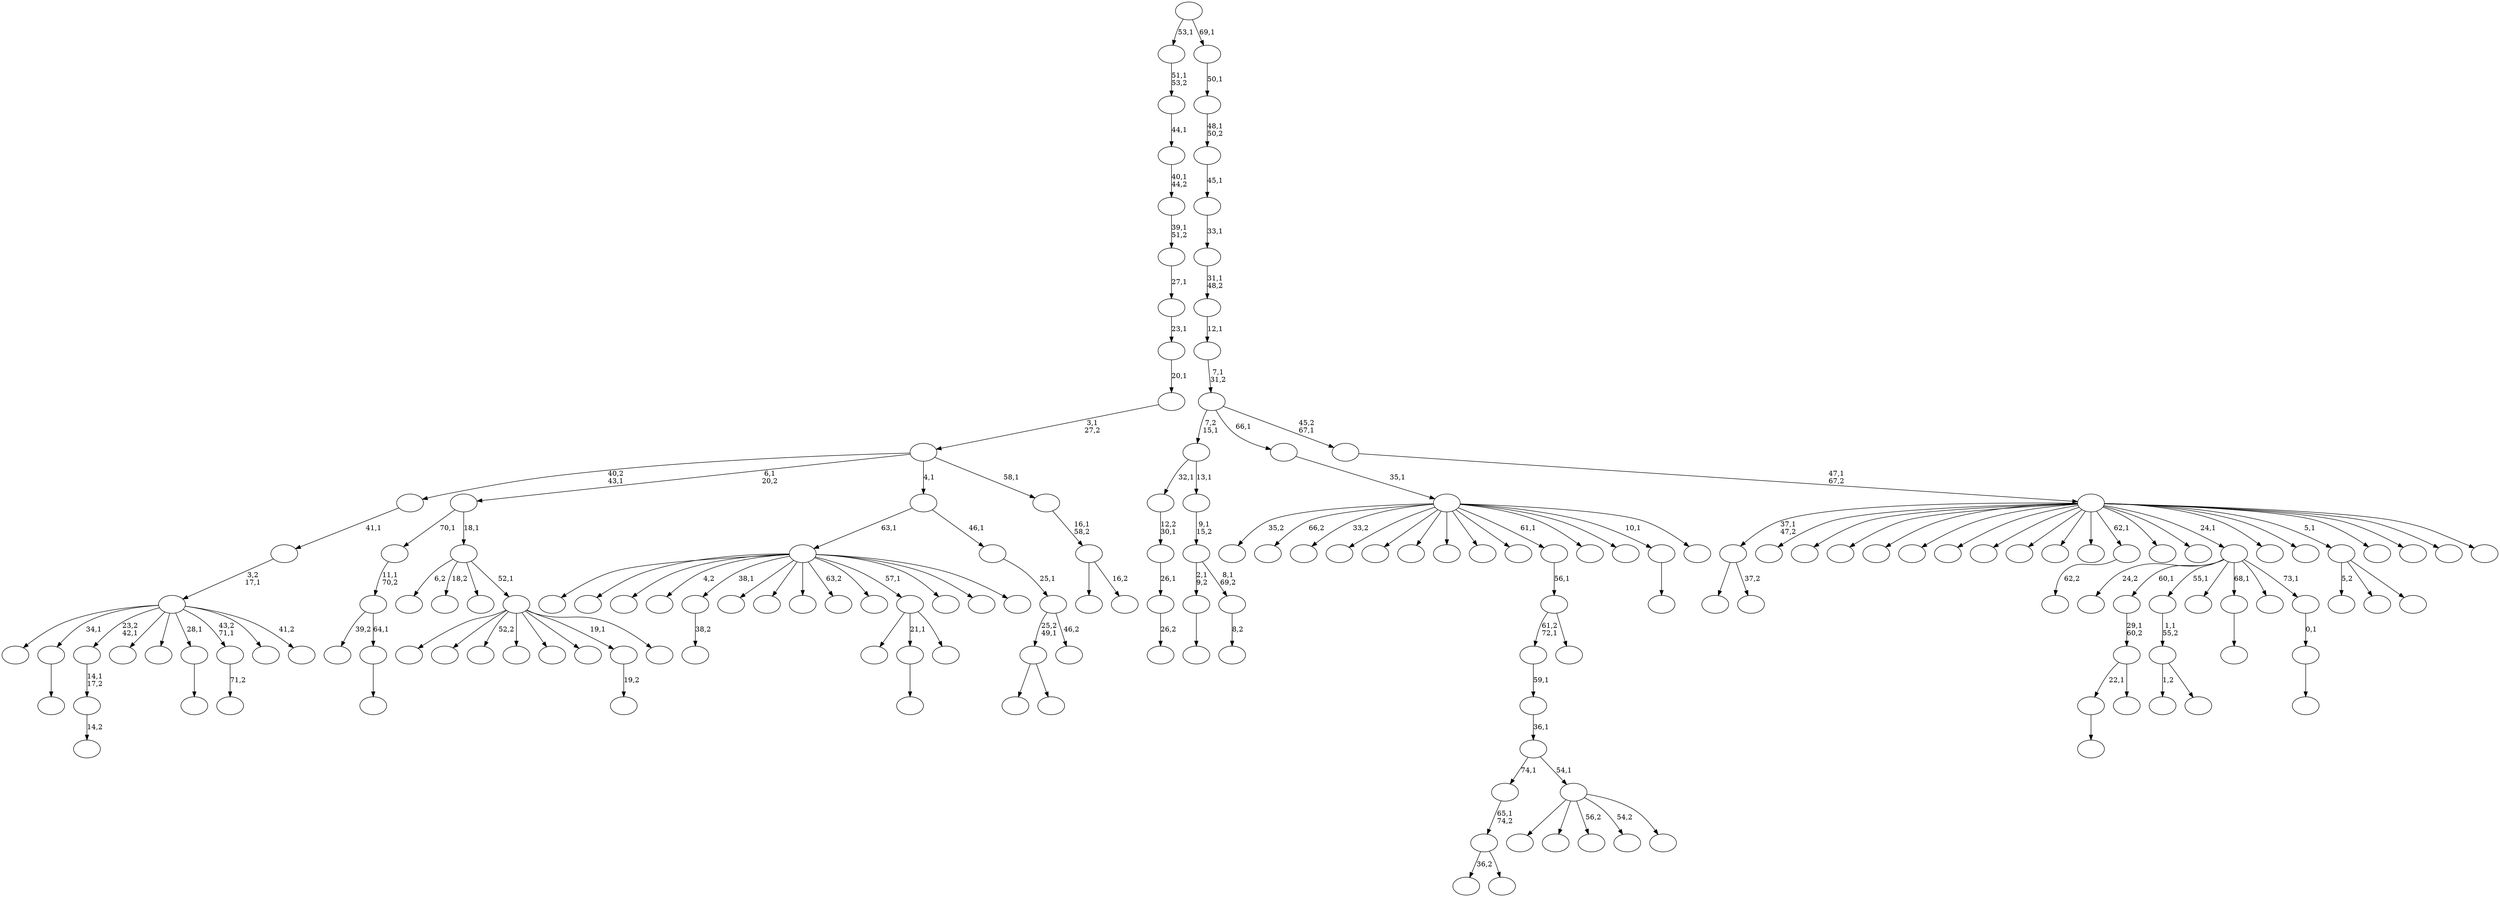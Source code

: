 digraph T {
	175 [label=""]
	174 [label=""]
	173 [label=""]
	172 [label=""]
	171 [label=""]
	170 [label=""]
	169 [label=""]
	168 [label=""]
	167 [label=""]
	166 [label=""]
	165 [label=""]
	164 [label=""]
	163 [label=""]
	162 [label=""]
	161 [label=""]
	160 [label=""]
	159 [label=""]
	158 [label=""]
	157 [label=""]
	156 [label=""]
	155 [label=""]
	154 [label=""]
	153 [label=""]
	152 [label=""]
	151 [label=""]
	150 [label=""]
	149 [label=""]
	148 [label=""]
	147 [label=""]
	146 [label=""]
	145 [label=""]
	144 [label=""]
	143 [label=""]
	142 [label=""]
	141 [label=""]
	140 [label=""]
	139 [label=""]
	138 [label=""]
	137 [label=""]
	136 [label=""]
	135 [label=""]
	134 [label=""]
	133 [label=""]
	132 [label=""]
	131 [label=""]
	130 [label=""]
	129 [label=""]
	128 [label=""]
	127 [label=""]
	126 [label=""]
	125 [label=""]
	124 [label=""]
	123 [label=""]
	122 [label=""]
	121 [label=""]
	120 [label=""]
	119 [label=""]
	118 [label=""]
	117 [label=""]
	116 [label=""]
	115 [label=""]
	114 [label=""]
	113 [label=""]
	112 [label=""]
	111 [label=""]
	110 [label=""]
	109 [label=""]
	108 [label=""]
	107 [label=""]
	106 [label=""]
	105 [label=""]
	104 [label=""]
	103 [label=""]
	102 [label=""]
	101 [label=""]
	100 [label=""]
	99 [label=""]
	98 [label=""]
	97 [label=""]
	96 [label=""]
	95 [label=""]
	94 [label=""]
	93 [label=""]
	92 [label=""]
	91 [label=""]
	90 [label=""]
	89 [label=""]
	88 [label=""]
	87 [label=""]
	86 [label=""]
	85 [label=""]
	84 [label=""]
	83 [label=""]
	82 [label=""]
	81 [label=""]
	80 [label=""]
	79 [label=""]
	78 [label=""]
	77 [label=""]
	76 [label=""]
	75 [label=""]
	74 [label=""]
	73 [label=""]
	72 [label=""]
	71 [label=""]
	70 [label=""]
	69 [label=""]
	68 [label=""]
	67 [label=""]
	66 [label=""]
	65 [label=""]
	64 [label=""]
	63 [label=""]
	62 [label=""]
	61 [label=""]
	60 [label=""]
	59 [label=""]
	58 [label=""]
	57 [label=""]
	56 [label=""]
	55 [label=""]
	54 [label=""]
	53 [label=""]
	52 [label=""]
	51 [label=""]
	50 [label=""]
	49 [label=""]
	48 [label=""]
	47 [label=""]
	46 [label=""]
	45 [label=""]
	44 [label=""]
	43 [label=""]
	42 [label=""]
	41 [label=""]
	40 [label=""]
	39 [label=""]
	38 [label=""]
	37 [label=""]
	36 [label=""]
	35 [label=""]
	34 [label=""]
	33 [label=""]
	32 [label=""]
	31 [label=""]
	30 [label=""]
	29 [label=""]
	28 [label=""]
	27 [label=""]
	26 [label=""]
	25 [label=""]
	24 [label=""]
	23 [label=""]
	22 [label=""]
	21 [label=""]
	20 [label=""]
	19 [label=""]
	18 [label=""]
	17 [label=""]
	16 [label=""]
	15 [label=""]
	14 [label=""]
	13 [label=""]
	12 [label=""]
	11 [label=""]
	10 [label=""]
	9 [label=""]
	8 [label=""]
	7 [label=""]
	6 [label=""]
	5 [label=""]
	4 [label=""]
	3 [label=""]
	2 [label=""]
	1 [label=""]
	0 [label=""]
	169 -> 171 [label=""]
	169 -> 170 [label="37,2"]
	158 -> 159 [label="38,2"]
	155 -> 156 [label="26,2"]
	154 -> 155 [label="26,1"]
	153 -> 154 [label="12,2\n30,1"]
	149 -> 173 [label=""]
	149 -> 150 [label=""]
	144 -> 145 [label=""]
	139 -> 144 [label="22,1"]
	139 -> 140 [label=""]
	138 -> 139 [label="29,1\n60,2"]
	135 -> 136 [label=""]
	133 -> 134 [label="14,2"]
	132 -> 133 [label="14,1\n17,2"]
	120 -> 121 [label=""]
	119 -> 128 [label="39,2"]
	119 -> 120 [label="64,1"]
	118 -> 119 [label="11,1\n70,2"]
	114 -> 115 [label=""]
	112 -> 113 [label="8,2"]
	111 -> 114 [label="2,1\n9,2"]
	111 -> 112 [label="8,1\n69,2"]
	110 -> 111 [label="9,1\n15,2"]
	109 -> 153 [label="32,1"]
	109 -> 110 [label="13,1"]
	103 -> 122 [label="1,2"]
	103 -> 104 [label=""]
	102 -> 103 [label="1,1\n55,2"]
	93 -> 94 [label="62,2"]
	90 -> 97 [label="36,2"]
	90 -> 91 [label=""]
	89 -> 90 [label="65,1\n74,2"]
	83 -> 84 [label=""]
	81 -> 82 [label=""]
	79 -> 80 [label="19,2"]
	75 -> 76 [label=""]
	70 -> 71 [label="71,2"]
	68 -> 69 [label=""]
	67 -> 68 [label="0,1"]
	66 -> 161 [label="24,2"]
	66 -> 138 [label="60,1"]
	66 -> 102 [label="55,1"]
	66 -> 99 [label=""]
	66 -> 81 [label="68,1"]
	66 -> 72 [label=""]
	66 -> 67 [label="73,1"]
	63 -> 108 [label=""]
	63 -> 83 [label="21,1"]
	63 -> 64 [label=""]
	57 -> 172 [label=""]
	57 -> 157 [label=""]
	57 -> 152 [label="56,2"]
	57 -> 142 [label="54,2"]
	57 -> 58 [label=""]
	56 -> 89 [label="74,1"]
	56 -> 57 [label="54,1"]
	55 -> 56 [label="36,1"]
	54 -> 55 [label="59,1"]
	51 -> 141 [label=""]
	51 -> 135 [label="34,1"]
	51 -> 132 [label="23,2\n42,1"]
	51 -> 117 [label=""]
	51 -> 95 [label=""]
	51 -> 75 [label="28,1"]
	51 -> 70 [label="43,2\n71,1"]
	51 -> 62 [label=""]
	51 -> 52 [label="41,2"]
	50 -> 51 [label="3,2\n17,1"]
	49 -> 50 [label="41,1"]
	47 -> 175 [label=""]
	47 -> 168 [label=""]
	47 -> 165 [label=""]
	47 -> 163 [label="4,2"]
	47 -> 158 [label="38,1"]
	47 -> 123 [label=""]
	47 -> 107 [label=""]
	47 -> 98 [label=""]
	47 -> 92 [label="63,2"]
	47 -> 77 [label=""]
	47 -> 63 [label="57,1"]
	47 -> 60 [label=""]
	47 -> 59 [label=""]
	47 -> 48 [label=""]
	45 -> 54 [label="61,2\n72,1"]
	45 -> 46 [label=""]
	44 -> 45 [label="56,1"]
	41 -> 162 [label=""]
	41 -> 143 [label=""]
	41 -> 101 [label="52,2"]
	41 -> 87 [label=""]
	41 -> 86 [label=""]
	41 -> 85 [label=""]
	41 -> 79 [label="19,1"]
	41 -> 42 [label=""]
	40 -> 137 [label="6,2"]
	40 -> 129 [label="18,2"]
	40 -> 65 [label=""]
	40 -> 41 [label="52,1"]
	39 -> 118 [label="70,1"]
	39 -> 40 [label="18,1"]
	37 -> 164 [label="5,2"]
	37 -> 100 [label=""]
	37 -> 38 [label=""]
	34 -> 149 [label="25,2\n49,1"]
	34 -> 35 [label="46,2"]
	33 -> 34 [label="25,1"]
	32 -> 47 [label="63,1"]
	32 -> 33 [label="46,1"]
	30 -> 31 [label=""]
	28 -> 167 [label=""]
	28 -> 29 [label="16,2"]
	27 -> 28 [label="16,1\n58,2"]
	26 -> 49 [label="40,2\n43,1"]
	26 -> 39 [label="6,1\n20,2"]
	26 -> 32 [label="4,1"]
	26 -> 27 [label="58,1"]
	25 -> 26 [label="3,1\n27,2"]
	24 -> 25 [label="20,1"]
	23 -> 24 [label="23,1"]
	22 -> 23 [label="27,1"]
	21 -> 22 [label="39,1\n51,2"]
	20 -> 21 [label="40,1\n44,2"]
	19 -> 20 [label="44,1"]
	18 -> 19 [label="51,1\n53,2"]
	14 -> 174 [label="35,2"]
	14 -> 146 [label="66,2"]
	14 -> 126 [label="33,2"]
	14 -> 124 [label=""]
	14 -> 116 [label=""]
	14 -> 105 [label=""]
	14 -> 96 [label=""]
	14 -> 88 [label=""]
	14 -> 73 [label=""]
	14 -> 44 [label="61,1"]
	14 -> 43 [label=""]
	14 -> 36 [label=""]
	14 -> 30 [label="10,1"]
	14 -> 15 [label=""]
	13 -> 14 [label="35,1"]
	10 -> 169 [label="37,1\n47,2"]
	10 -> 166 [label=""]
	10 -> 160 [label=""]
	10 -> 151 [label=""]
	10 -> 148 [label=""]
	10 -> 147 [label=""]
	10 -> 131 [label=""]
	10 -> 130 [label=""]
	10 -> 127 [label=""]
	10 -> 125 [label=""]
	10 -> 106 [label=""]
	10 -> 93 [label="62,1"]
	10 -> 78 [label=""]
	10 -> 74 [label=""]
	10 -> 66 [label="24,1"]
	10 -> 61 [label=""]
	10 -> 53 [label=""]
	10 -> 37 [label="5,1"]
	10 -> 17 [label=""]
	10 -> 16 [label=""]
	10 -> 12 [label=""]
	10 -> 11 [label=""]
	9 -> 10 [label="47,1\n67,2"]
	8 -> 109 [label="7,2\n15,1"]
	8 -> 13 [label="66,1"]
	8 -> 9 [label="45,2\n67,1"]
	7 -> 8 [label="7,1\n31,2"]
	6 -> 7 [label="12,1"]
	5 -> 6 [label="31,1\n48,2"]
	4 -> 5 [label="33,1"]
	3 -> 4 [label="45,1"]
	2 -> 3 [label="48,1\n50,2"]
	1 -> 2 [label="50,1"]
	0 -> 18 [label="53,1"]
	0 -> 1 [label="69,1"]
}
